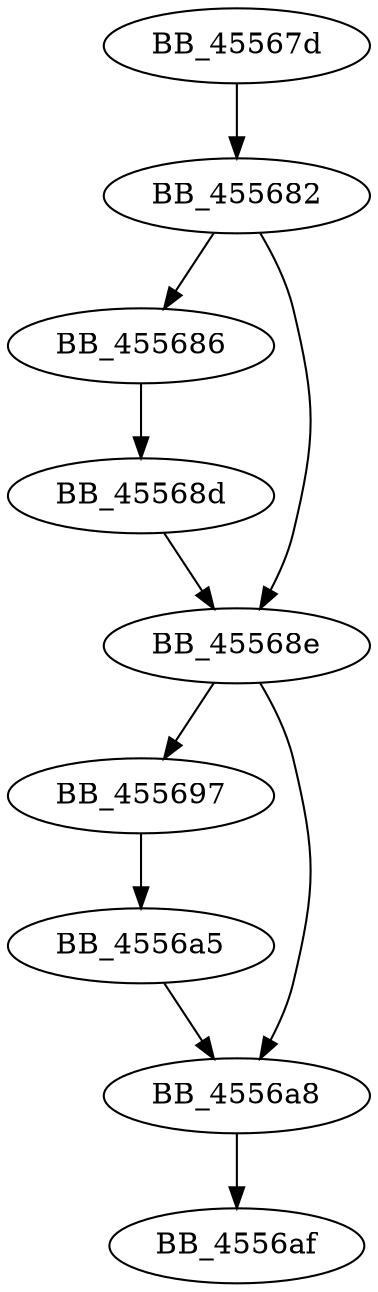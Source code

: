 DiGraph sub_45567D{
BB_45567d->BB_455682
BB_455682->BB_455686
BB_455682->BB_45568e
BB_455686->BB_45568d
BB_45568d->BB_45568e
BB_45568e->BB_455697
BB_45568e->BB_4556a8
BB_455697->BB_4556a5
BB_4556a5->BB_4556a8
BB_4556a8->BB_4556af
}
